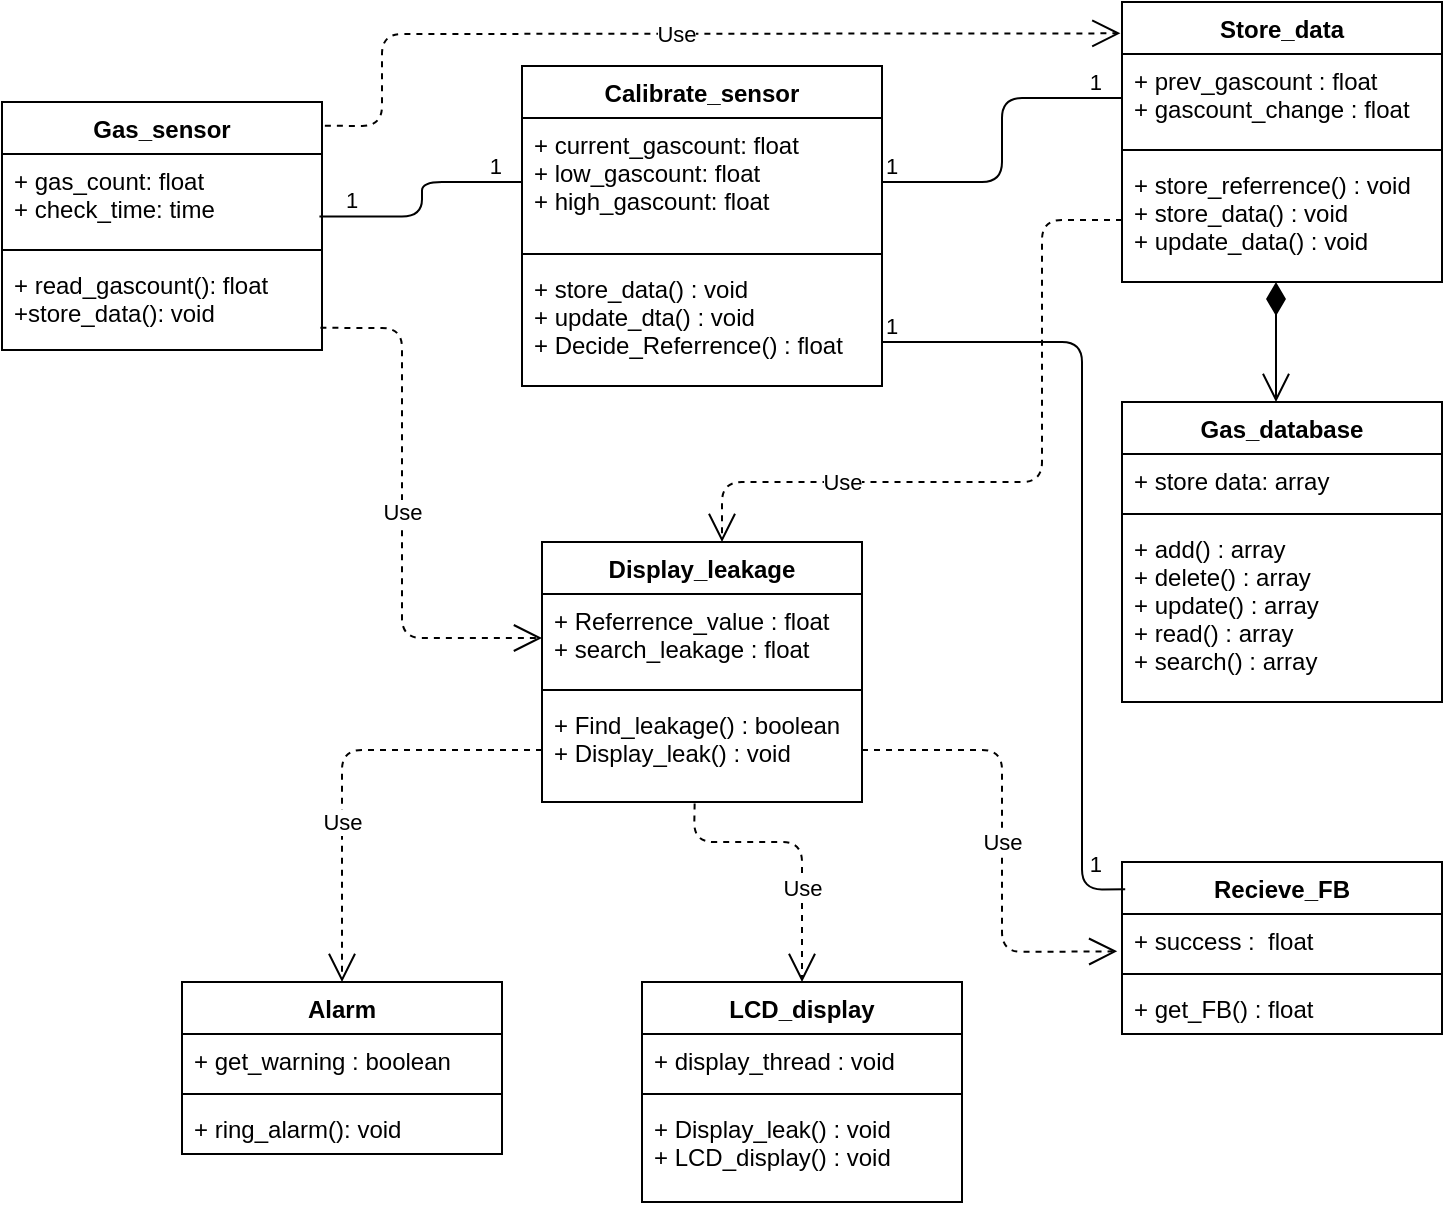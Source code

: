 <mxfile version="14.6.13" type="device"><diagram id="WQsVp0EhAmzJkI-zQ6NM" name="Page-1"><mxGraphModel dx="2676" dy="856" grid="1" gridSize="10" guides="1" tooltips="1" connect="1" arrows="1" fold="1" page="1" pageScale="1" pageWidth="850" pageHeight="1100" math="0" shadow="0"><root><mxCell id="0"/><mxCell id="1" parent="0"/><mxCell id="ElR9iAD_5Ky2Ps3d6WD6-1" value="Gas_sensor" style="swimlane;fontStyle=1;align=center;verticalAlign=top;childLayout=stackLayout;horizontal=1;startSize=26;horizontalStack=0;resizeParent=1;resizeParentMax=0;resizeLast=0;collapsible=1;marginBottom=0;" vertex="1" parent="1"><mxGeometry x="-800" y="160" width="160" height="124" as="geometry"/></mxCell><mxCell id="ElR9iAD_5Ky2Ps3d6WD6-2" value="+ gas_count: float&#10;+ check_time: time" style="text;strokeColor=none;fillColor=none;align=left;verticalAlign=top;spacingLeft=4;spacingRight=4;overflow=hidden;rotatable=0;points=[[0,0.5],[1,0.5]];portConstraint=eastwest;" vertex="1" parent="ElR9iAD_5Ky2Ps3d6WD6-1"><mxGeometry y="26" width="160" height="44" as="geometry"/></mxCell><mxCell id="ElR9iAD_5Ky2Ps3d6WD6-3" value="" style="line;strokeWidth=1;fillColor=none;align=left;verticalAlign=middle;spacingTop=-1;spacingLeft=3;spacingRight=3;rotatable=0;labelPosition=right;points=[];portConstraint=eastwest;" vertex="1" parent="ElR9iAD_5Ky2Ps3d6WD6-1"><mxGeometry y="70" width="160" height="8" as="geometry"/></mxCell><mxCell id="ElR9iAD_5Ky2Ps3d6WD6-4" value="+ read_gascount(): float&#10;+store_data(): void" style="text;strokeColor=none;fillColor=none;align=left;verticalAlign=top;spacingLeft=4;spacingRight=4;overflow=hidden;rotatable=0;points=[[0,0.5],[1,0.5]];portConstraint=eastwest;" vertex="1" parent="ElR9iAD_5Ky2Ps3d6WD6-1"><mxGeometry y="78" width="160" height="46" as="geometry"/></mxCell><mxCell id="ElR9iAD_5Ky2Ps3d6WD6-5" value="Calibrate_sensor" style="swimlane;fontStyle=1;align=center;verticalAlign=top;childLayout=stackLayout;horizontal=1;startSize=26;horizontalStack=0;resizeParent=1;resizeParentMax=0;resizeLast=0;collapsible=1;marginBottom=0;" vertex="1" parent="1"><mxGeometry x="-540" y="142" width="180" height="160" as="geometry"/></mxCell><mxCell id="ElR9iAD_5Ky2Ps3d6WD6-6" value="+ current_gascount: float&#10;+ low_gascount: float&#10;+ high_gascount: float" style="text;strokeColor=none;fillColor=none;align=left;verticalAlign=top;spacingLeft=4;spacingRight=4;overflow=hidden;rotatable=0;points=[[0,0.5],[1,0.5]];portConstraint=eastwest;" vertex="1" parent="ElR9iAD_5Ky2Ps3d6WD6-5"><mxGeometry y="26" width="180" height="64" as="geometry"/></mxCell><mxCell id="ElR9iAD_5Ky2Ps3d6WD6-7" value="" style="line;strokeWidth=1;fillColor=none;align=left;verticalAlign=middle;spacingTop=-1;spacingLeft=3;spacingRight=3;rotatable=0;labelPosition=right;points=[];portConstraint=eastwest;" vertex="1" parent="ElR9iAD_5Ky2Ps3d6WD6-5"><mxGeometry y="90" width="180" height="8" as="geometry"/></mxCell><mxCell id="ElR9iAD_5Ky2Ps3d6WD6-8" value="+ store_data() : void&#10;+ update_dta() : void&#10;+ Decide_Referrence() : float" style="text;strokeColor=none;fillColor=none;align=left;verticalAlign=top;spacingLeft=4;spacingRight=4;overflow=hidden;rotatable=0;points=[[0,0.5],[1,0.5]];portConstraint=eastwest;" vertex="1" parent="ElR9iAD_5Ky2Ps3d6WD6-5"><mxGeometry y="98" width="180" height="62" as="geometry"/></mxCell><mxCell id="ElR9iAD_5Ky2Ps3d6WD6-13" value="Store_data" style="swimlane;fontStyle=1;align=center;verticalAlign=top;childLayout=stackLayout;horizontal=1;startSize=26;horizontalStack=0;resizeParent=1;resizeParentMax=0;resizeLast=0;collapsible=1;marginBottom=0;" vertex="1" parent="1"><mxGeometry x="-240" y="110" width="160" height="140" as="geometry"/></mxCell><mxCell id="ElR9iAD_5Ky2Ps3d6WD6-14" value="+ prev_gascount : float&#10;+ gascount_change : float" style="text;strokeColor=none;fillColor=none;align=left;verticalAlign=top;spacingLeft=4;spacingRight=4;overflow=hidden;rotatable=0;points=[[0,0.5],[1,0.5]];portConstraint=eastwest;" vertex="1" parent="ElR9iAD_5Ky2Ps3d6WD6-13"><mxGeometry y="26" width="160" height="44" as="geometry"/></mxCell><mxCell id="ElR9iAD_5Ky2Ps3d6WD6-15" value="" style="line;strokeWidth=1;fillColor=none;align=left;verticalAlign=middle;spacingTop=-1;spacingLeft=3;spacingRight=3;rotatable=0;labelPosition=right;points=[];portConstraint=eastwest;" vertex="1" parent="ElR9iAD_5Ky2Ps3d6WD6-13"><mxGeometry y="70" width="160" height="8" as="geometry"/></mxCell><mxCell id="ElR9iAD_5Ky2Ps3d6WD6-16" value="+ store_referrence() : void&#10;+ store_data() : void&#10;+ update_data() : void" style="text;strokeColor=none;fillColor=none;align=left;verticalAlign=top;spacingLeft=4;spacingRight=4;overflow=hidden;rotatable=0;points=[[0,0.5],[1,0.5]];portConstraint=eastwest;" vertex="1" parent="ElR9iAD_5Ky2Ps3d6WD6-13"><mxGeometry y="78" width="160" height="62" as="geometry"/></mxCell><mxCell id="ElR9iAD_5Ky2Ps3d6WD6-17" value="Gas_database" style="swimlane;fontStyle=1;align=center;verticalAlign=top;childLayout=stackLayout;horizontal=1;startSize=26;horizontalStack=0;resizeParent=1;resizeParentMax=0;resizeLast=0;collapsible=1;marginBottom=0;" vertex="1" parent="1"><mxGeometry x="-240" y="310" width="160" height="150" as="geometry"/></mxCell><mxCell id="ElR9iAD_5Ky2Ps3d6WD6-18" value="+ store data: array" style="text;strokeColor=none;fillColor=none;align=left;verticalAlign=top;spacingLeft=4;spacingRight=4;overflow=hidden;rotatable=0;points=[[0,0.5],[1,0.5]];portConstraint=eastwest;" vertex="1" parent="ElR9iAD_5Ky2Ps3d6WD6-17"><mxGeometry y="26" width="160" height="26" as="geometry"/></mxCell><mxCell id="ElR9iAD_5Ky2Ps3d6WD6-19" value="" style="line;strokeWidth=1;fillColor=none;align=left;verticalAlign=middle;spacingTop=-1;spacingLeft=3;spacingRight=3;rotatable=0;labelPosition=right;points=[];portConstraint=eastwest;" vertex="1" parent="ElR9iAD_5Ky2Ps3d6WD6-17"><mxGeometry y="52" width="160" height="8" as="geometry"/></mxCell><mxCell id="ElR9iAD_5Ky2Ps3d6WD6-20" value="+ add() : array&#10;+ delete() : array&#10;+ update() : array&#10;+ read() : array&#10;+ search() : array" style="text;strokeColor=none;fillColor=none;align=left;verticalAlign=top;spacingLeft=4;spacingRight=4;overflow=hidden;rotatable=0;points=[[0,0.5],[1,0.5]];portConstraint=eastwest;" vertex="1" parent="ElR9iAD_5Ky2Ps3d6WD6-17"><mxGeometry y="60" width="160" height="90" as="geometry"/></mxCell><mxCell id="ElR9iAD_5Ky2Ps3d6WD6-21" value="Recieve_FB" style="swimlane;fontStyle=1;align=center;verticalAlign=top;childLayout=stackLayout;horizontal=1;startSize=26;horizontalStack=0;resizeParent=1;resizeParentMax=0;resizeLast=0;collapsible=1;marginBottom=0;" vertex="1" parent="1"><mxGeometry x="-240" y="540" width="160" height="86" as="geometry"/></mxCell><mxCell id="ElR9iAD_5Ky2Ps3d6WD6-22" value="+ success :  float" style="text;strokeColor=none;fillColor=none;align=left;verticalAlign=top;spacingLeft=4;spacingRight=4;overflow=hidden;rotatable=0;points=[[0,0.5],[1,0.5]];portConstraint=eastwest;" vertex="1" parent="ElR9iAD_5Ky2Ps3d6WD6-21"><mxGeometry y="26" width="160" height="26" as="geometry"/></mxCell><mxCell id="ElR9iAD_5Ky2Ps3d6WD6-23" value="" style="line;strokeWidth=1;fillColor=none;align=left;verticalAlign=middle;spacingTop=-1;spacingLeft=3;spacingRight=3;rotatable=0;labelPosition=right;points=[];portConstraint=eastwest;" vertex="1" parent="ElR9iAD_5Ky2Ps3d6WD6-21"><mxGeometry y="52" width="160" height="8" as="geometry"/></mxCell><mxCell id="ElR9iAD_5Ky2Ps3d6WD6-24" value="+ get_FB() : float" style="text;strokeColor=none;fillColor=none;align=left;verticalAlign=top;spacingLeft=4;spacingRight=4;overflow=hidden;rotatable=0;points=[[0,0.5],[1,0.5]];portConstraint=eastwest;" vertex="1" parent="ElR9iAD_5Ky2Ps3d6WD6-21"><mxGeometry y="60" width="160" height="26" as="geometry"/></mxCell><mxCell id="ElR9iAD_5Ky2Ps3d6WD6-25" value="Display_leakage" style="swimlane;fontStyle=1;align=center;verticalAlign=top;childLayout=stackLayout;horizontal=1;startSize=26;horizontalStack=0;resizeParent=1;resizeParentMax=0;resizeLast=0;collapsible=1;marginBottom=0;" vertex="1" parent="1"><mxGeometry x="-530" y="380" width="160" height="130" as="geometry"/></mxCell><mxCell id="ElR9iAD_5Ky2Ps3d6WD6-26" value="+ Referrence_value : float&#10;+ search_leakage : float" style="text;strokeColor=none;fillColor=none;align=left;verticalAlign=top;spacingLeft=4;spacingRight=4;overflow=hidden;rotatable=0;points=[[0,0.5],[1,0.5]];portConstraint=eastwest;" vertex="1" parent="ElR9iAD_5Ky2Ps3d6WD6-25"><mxGeometry y="26" width="160" height="44" as="geometry"/></mxCell><mxCell id="ElR9iAD_5Ky2Ps3d6WD6-27" value="" style="line;strokeWidth=1;fillColor=none;align=left;verticalAlign=middle;spacingTop=-1;spacingLeft=3;spacingRight=3;rotatable=0;labelPosition=right;points=[];portConstraint=eastwest;" vertex="1" parent="ElR9iAD_5Ky2Ps3d6WD6-25"><mxGeometry y="70" width="160" height="8" as="geometry"/></mxCell><mxCell id="ElR9iAD_5Ky2Ps3d6WD6-28" value="+ Find_leakage() : boolean&#10;+ Display_leak() : void" style="text;strokeColor=none;fillColor=none;align=left;verticalAlign=top;spacingLeft=4;spacingRight=4;overflow=hidden;rotatable=0;points=[[0,0.5],[1,0.5]];portConstraint=eastwest;" vertex="1" parent="ElR9iAD_5Ky2Ps3d6WD6-25"><mxGeometry y="78" width="160" height="52" as="geometry"/></mxCell><mxCell id="ElR9iAD_5Ky2Ps3d6WD6-29" value="LCD_display" style="swimlane;fontStyle=1;align=center;verticalAlign=top;childLayout=stackLayout;horizontal=1;startSize=26;horizontalStack=0;resizeParent=1;resizeParentMax=0;resizeLast=0;collapsible=1;marginBottom=0;" vertex="1" parent="1"><mxGeometry x="-480" y="600" width="160" height="110" as="geometry"/></mxCell><mxCell id="ElR9iAD_5Ky2Ps3d6WD6-30" value="+ display_thread : void" style="text;strokeColor=none;fillColor=none;align=left;verticalAlign=top;spacingLeft=4;spacingRight=4;overflow=hidden;rotatable=0;points=[[0,0.5],[1,0.5]];portConstraint=eastwest;" vertex="1" parent="ElR9iAD_5Ky2Ps3d6WD6-29"><mxGeometry y="26" width="160" height="26" as="geometry"/></mxCell><mxCell id="ElR9iAD_5Ky2Ps3d6WD6-31" value="" style="line;strokeWidth=1;fillColor=none;align=left;verticalAlign=middle;spacingTop=-1;spacingLeft=3;spacingRight=3;rotatable=0;labelPosition=right;points=[];portConstraint=eastwest;" vertex="1" parent="ElR9iAD_5Ky2Ps3d6WD6-29"><mxGeometry y="52" width="160" height="8" as="geometry"/></mxCell><mxCell id="ElR9iAD_5Ky2Ps3d6WD6-32" value="+ Display_leak() : void&#10;+ LCD_display() : void" style="text;strokeColor=none;fillColor=none;align=left;verticalAlign=top;spacingLeft=4;spacingRight=4;overflow=hidden;rotatable=0;points=[[0,0.5],[1,0.5]];portConstraint=eastwest;" vertex="1" parent="ElR9iAD_5Ky2Ps3d6WD6-29"><mxGeometry y="60" width="160" height="50" as="geometry"/></mxCell><mxCell id="ElR9iAD_5Ky2Ps3d6WD6-33" value="Alarm" style="swimlane;fontStyle=1;align=center;verticalAlign=top;childLayout=stackLayout;horizontal=1;startSize=26;horizontalStack=0;resizeParent=1;resizeParentMax=0;resizeLast=0;collapsible=1;marginBottom=0;" vertex="1" parent="1"><mxGeometry x="-710" y="600" width="160" height="86" as="geometry"/></mxCell><mxCell id="ElR9iAD_5Ky2Ps3d6WD6-34" value="+ get_warning : boolean" style="text;strokeColor=none;fillColor=none;align=left;verticalAlign=top;spacingLeft=4;spacingRight=4;overflow=hidden;rotatable=0;points=[[0,0.5],[1,0.5]];portConstraint=eastwest;" vertex="1" parent="ElR9iAD_5Ky2Ps3d6WD6-33"><mxGeometry y="26" width="160" height="26" as="geometry"/></mxCell><mxCell id="ElR9iAD_5Ky2Ps3d6WD6-35" value="" style="line;strokeWidth=1;fillColor=none;align=left;verticalAlign=middle;spacingTop=-1;spacingLeft=3;spacingRight=3;rotatable=0;labelPosition=right;points=[];portConstraint=eastwest;" vertex="1" parent="ElR9iAD_5Ky2Ps3d6WD6-33"><mxGeometry y="52" width="160" height="8" as="geometry"/></mxCell><mxCell id="ElR9iAD_5Ky2Ps3d6WD6-36" value="+ ring_alarm(): void" style="text;strokeColor=none;fillColor=none;align=left;verticalAlign=top;spacingLeft=4;spacingRight=4;overflow=hidden;rotatable=0;points=[[0,0.5],[1,0.5]];portConstraint=eastwest;" vertex="1" parent="ElR9iAD_5Ky2Ps3d6WD6-33"><mxGeometry y="60" width="160" height="26" as="geometry"/></mxCell><mxCell id="ElR9iAD_5Ky2Ps3d6WD6-38" value="" style="endArrow=open;html=1;endSize=12;startArrow=diamondThin;startSize=14;startFill=1;edgeStyle=orthogonalEdgeStyle;align=left;verticalAlign=bottom;exitX=0.55;exitY=1;exitDx=0;exitDy=0;exitPerimeter=0;" edge="1" parent="1"><mxGeometry x="-0.667" y="3" relative="1" as="geometry"><mxPoint x="-163" y="250.0" as="sourcePoint"/><mxPoint x="-163" y="310" as="targetPoint"/><mxPoint as="offset"/></mxGeometry></mxCell><mxCell id="ElR9iAD_5Ky2Ps3d6WD6-39" value="Use" style="endArrow=open;endSize=12;dashed=1;html=1;entryX=0;entryY=0.5;entryDx=0;entryDy=0;exitX=0.995;exitY=0.759;exitDx=0;exitDy=0;exitPerimeter=0;" edge="1" parent="1" source="ElR9iAD_5Ky2Ps3d6WD6-4" target="ElR9iAD_5Ky2Ps3d6WD6-26"><mxGeometry width="160" relative="1" as="geometry"><mxPoint x="-640" y="260" as="sourcePoint"/><mxPoint x="-480" y="260" as="targetPoint"/><Array as="points"><mxPoint x="-600" y="273"/><mxPoint x="-600" y="428"/></Array></mxGeometry></mxCell><mxCell id="ElR9iAD_5Ky2Ps3d6WD6-40" value="Use" style="endArrow=open;endSize=12;dashed=1;html=1;entryX=0.5;entryY=0;entryDx=0;entryDy=0;exitX=0;exitY=0.5;exitDx=0;exitDy=0;" edge="1" parent="1" source="ElR9iAD_5Ky2Ps3d6WD6-28" target="ElR9iAD_5Ky2Ps3d6WD6-33"><mxGeometry x="0.259" width="160" relative="1" as="geometry"><mxPoint x="-600" y="470" as="sourcePoint"/><mxPoint x="-440" y="470" as="targetPoint"/><Array as="points"><mxPoint x="-630" y="484"/></Array><mxPoint as="offset"/></mxGeometry></mxCell><mxCell id="ElR9iAD_5Ky2Ps3d6WD6-41" value="Use" style="endArrow=open;endSize=12;dashed=1;html=1;exitX=0.477;exitY=1.014;exitDx=0;exitDy=0;exitPerimeter=0;" edge="1" parent="1" source="ElR9iAD_5Ky2Ps3d6WD6-28"><mxGeometry x="0.342" width="160" relative="1" as="geometry"><mxPoint x="-600" y="470" as="sourcePoint"/><mxPoint x="-400" y="600" as="targetPoint"/><Array as="points"><mxPoint x="-454" y="530"/><mxPoint x="-400" y="530"/></Array><mxPoint as="offset"/></mxGeometry></mxCell><mxCell id="ElR9iAD_5Ky2Ps3d6WD6-42" value="Use" style="endArrow=open;endSize=12;dashed=1;html=1;entryX=-0.015;entryY=0.718;entryDx=0;entryDy=0;entryPerimeter=0;exitX=1;exitY=0.5;exitDx=0;exitDy=0;" edge="1" parent="1" source="ElR9iAD_5Ky2Ps3d6WD6-28" target="ElR9iAD_5Ky2Ps3d6WD6-22"><mxGeometry x="0.015" width="160" relative="1" as="geometry"><mxPoint x="-600" y="470" as="sourcePoint"/><mxPoint x="-440" y="470" as="targetPoint"/><Array as="points"><mxPoint x="-300" y="484"/><mxPoint x="-300" y="585"/></Array><mxPoint as="offset"/></mxGeometry></mxCell><mxCell id="ElR9iAD_5Ky2Ps3d6WD6-43" value="Use" style="endArrow=open;endSize=12;dashed=1;html=1;exitX=0;exitY=0.5;exitDx=0;exitDy=0;" edge="1" parent="1" source="ElR9iAD_5Ky2Ps3d6WD6-16"><mxGeometry x="0.501" width="160" relative="1" as="geometry"><mxPoint x="-600" y="380" as="sourcePoint"/><mxPoint x="-440" y="380" as="targetPoint"/><Array as="points"><mxPoint x="-280" y="219"/><mxPoint x="-280" y="350"/><mxPoint x="-440" y="350"/></Array><mxPoint as="offset"/></mxGeometry></mxCell><mxCell id="ElR9iAD_5Ky2Ps3d6WD6-44" value="Use" style="endArrow=open;endSize=12;dashed=1;html=1;exitX=1.009;exitY=0.096;exitDx=0;exitDy=0;exitPerimeter=0;entryX=-0.005;entryY=0.112;entryDx=0;entryDy=0;entryPerimeter=0;" edge="1" parent="1" source="ElR9iAD_5Ky2Ps3d6WD6-1" target="ElR9iAD_5Ky2Ps3d6WD6-13"><mxGeometry width="160" relative="1" as="geometry"><mxPoint x="-600" y="290" as="sourcePoint"/><mxPoint x="-440" y="290" as="targetPoint"/><Array as="points"><mxPoint x="-610" y="172"/><mxPoint x="-610" y="126"/></Array></mxGeometry></mxCell><mxCell id="ElR9iAD_5Ky2Ps3d6WD6-45" value="" style="endArrow=none;html=1;edgeStyle=orthogonalEdgeStyle;exitX=0.992;exitY=0.709;exitDx=0;exitDy=0;exitPerimeter=0;entryX=0;entryY=0.5;entryDx=0;entryDy=0;" edge="1" parent="1" source="ElR9iAD_5Ky2Ps3d6WD6-2" target="ElR9iAD_5Ky2Ps3d6WD6-6"><mxGeometry relative="1" as="geometry"><mxPoint x="-830" y="410" as="sourcePoint"/><mxPoint x="-670" y="410" as="targetPoint"/></mxGeometry></mxCell><mxCell id="ElR9iAD_5Ky2Ps3d6WD6-46" value="1" style="edgeLabel;resizable=0;html=1;align=left;verticalAlign=bottom;" connectable="0" vertex="1" parent="ElR9iAD_5Ky2Ps3d6WD6-45"><mxGeometry x="-1" relative="1" as="geometry"><mxPoint x="11" as="offset"/></mxGeometry></mxCell><mxCell id="ElR9iAD_5Ky2Ps3d6WD6-47" value="1" style="edgeLabel;resizable=0;html=1;align=right;verticalAlign=bottom;" connectable="0" vertex="1" parent="ElR9iAD_5Ky2Ps3d6WD6-45"><mxGeometry x="1" relative="1" as="geometry"><mxPoint x="-10" as="offset"/></mxGeometry></mxCell><mxCell id="ElR9iAD_5Ky2Ps3d6WD6-48" value="" style="endArrow=none;html=1;edgeStyle=orthogonalEdgeStyle;exitX=1;exitY=0.5;exitDx=0;exitDy=0;entryX=0;entryY=0.5;entryDx=0;entryDy=0;" edge="1" parent="1" source="ElR9iAD_5Ky2Ps3d6WD6-6" target="ElR9iAD_5Ky2Ps3d6WD6-14"><mxGeometry relative="1" as="geometry"><mxPoint x="-820.0" y="420" as="sourcePoint"/><mxPoint x="-660" y="420" as="targetPoint"/></mxGeometry></mxCell><mxCell id="ElR9iAD_5Ky2Ps3d6WD6-49" value="1" style="edgeLabel;resizable=0;html=1;align=left;verticalAlign=bottom;" connectable="0" vertex="1" parent="ElR9iAD_5Ky2Ps3d6WD6-48"><mxGeometry x="-1" relative="1" as="geometry"/></mxCell><mxCell id="ElR9iAD_5Ky2Ps3d6WD6-50" value="1" style="edgeLabel;resizable=0;html=1;align=right;verticalAlign=bottom;" connectable="0" vertex="1" parent="ElR9iAD_5Ky2Ps3d6WD6-48"><mxGeometry x="1" relative="1" as="geometry"><mxPoint x="-10" as="offset"/></mxGeometry></mxCell><mxCell id="ElR9iAD_5Ky2Ps3d6WD6-51" value="" style="endArrow=none;html=1;edgeStyle=orthogonalEdgeStyle;entryX=0.01;entryY=0.159;entryDx=0;entryDy=0;entryPerimeter=0;" edge="1" parent="1" target="ElR9iAD_5Ky2Ps3d6WD6-21"><mxGeometry relative="1" as="geometry"><mxPoint x="-360.0" y="280" as="sourcePoint"/><mxPoint x="-270" y="490" as="targetPoint"/><Array as="points"><mxPoint x="-260" y="280"/><mxPoint x="-260" y="554"/></Array></mxGeometry></mxCell><mxCell id="ElR9iAD_5Ky2Ps3d6WD6-52" value="1" style="edgeLabel;resizable=0;html=1;align=left;verticalAlign=bottom;" connectable="0" vertex="1" parent="ElR9iAD_5Ky2Ps3d6WD6-51"><mxGeometry x="-1" relative="1" as="geometry"/></mxCell><mxCell id="ElR9iAD_5Ky2Ps3d6WD6-53" value="1" style="edgeLabel;resizable=0;html=1;align=right;verticalAlign=bottom;" connectable="0" vertex="1" parent="ElR9iAD_5Ky2Ps3d6WD6-51"><mxGeometry x="1" relative="1" as="geometry"><mxPoint x="-11" y="-4" as="offset"/></mxGeometry></mxCell></root></mxGraphModel></diagram></mxfile>